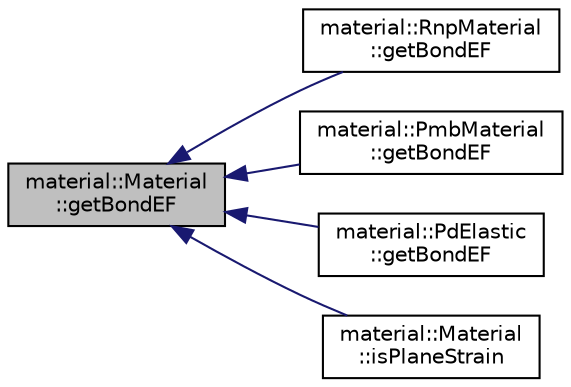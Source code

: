 digraph "material::Material::getBondEF"
{
  edge [fontname="Helvetica",fontsize="10",labelfontname="Helvetica",labelfontsize="10"];
  node [fontname="Helvetica",fontsize="10",shape=record];
  rankdir="LR";
  Node8 [label="material::Material\l::getBondEF",height=0.2,width=0.4,color="black", fillcolor="grey75", style="filled", fontcolor="black"];
  Node8 -> Node9 [dir="back",color="midnightblue",fontsize="10",style="solid",fontname="Helvetica"];
  Node9 [label="material::RnpMaterial\l::getBondEF",height=0.2,width=0.4,color="black", fillcolor="white", style="filled",URL="$classmaterial_1_1RnpMaterial.html#af127fe6c4780372ecc1456b3c1bd2bd9",tooltip="Returns energy and force between bond due to state-based model. "];
  Node8 -> Node10 [dir="back",color="midnightblue",fontsize="10",style="solid",fontname="Helvetica"];
  Node10 [label="material::PmbMaterial\l::getBondEF",height=0.2,width=0.4,color="black", fillcolor="white", style="filled",URL="$classmaterial_1_1PmbMaterial.html#ae37e0861b7c7053cc3a6d7e7916e15ea",tooltip="Returns energy and force between bond due to state-based model. "];
  Node8 -> Node11 [dir="back",color="midnightblue",fontsize="10",style="solid",fontname="Helvetica"];
  Node11 [label="material::PdElastic\l::getBondEF",height=0.2,width=0.4,color="black", fillcolor="white", style="filled",URL="$classmaterial_1_1PdElastic.html#abfc68d30ea08e4fe54cf8a4bfe668c1b",tooltip="Returns energy and force between bond due to state-based model. "];
  Node8 -> Node12 [dir="back",color="midnightblue",fontsize="10",style="solid",fontname="Helvetica"];
  Node12 [label="material::Material\l::isPlaneStrain",height=0.2,width=0.4,color="black", fillcolor="white", style="filled",URL="$classmaterial_1_1Material.html#a8ef43fb1aafde357f7e7abbe1abd7d56",tooltip="Returns plane-strain condition. "];
}
